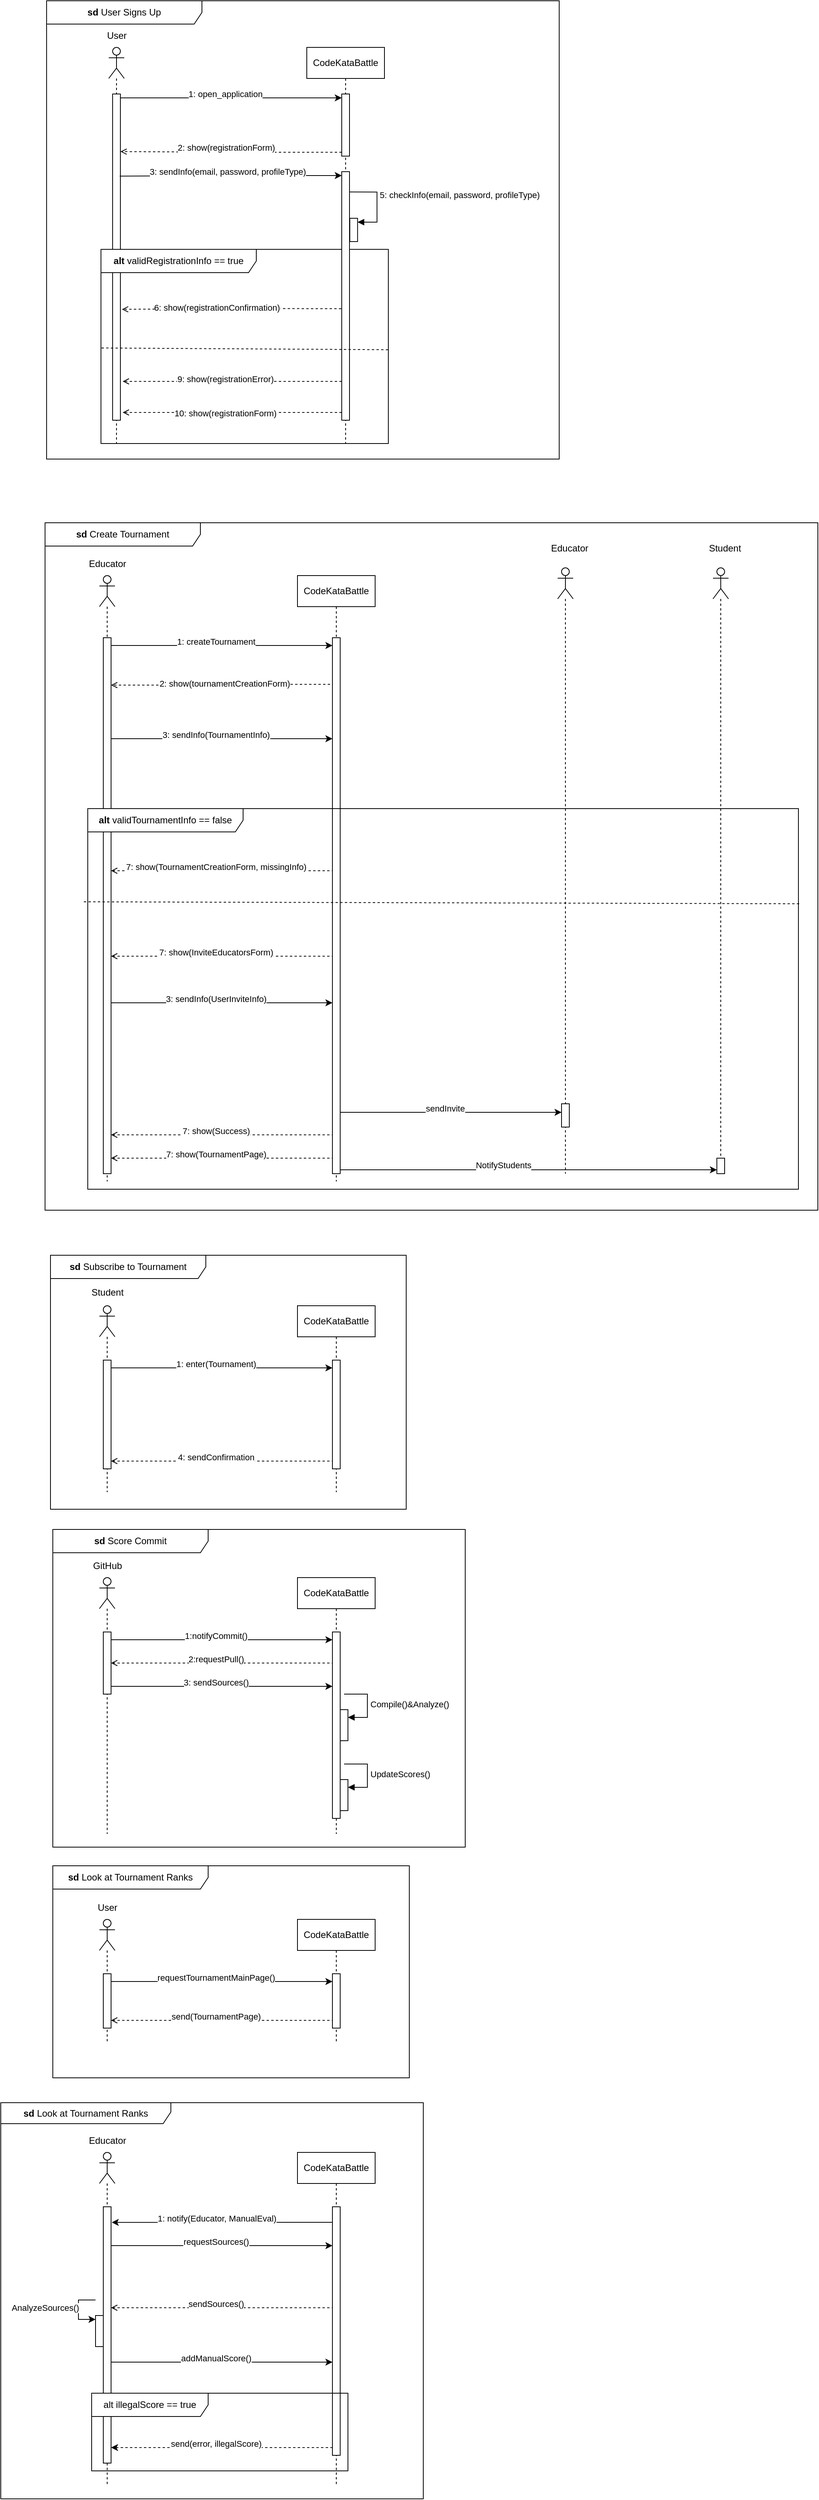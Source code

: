 <mxfile>
    <diagram name="Page-1" id="2YBvvXClWsGukQMizWep">
        <mxGraphModel dx="1936" dy="1774" grid="0" gridSize="10" guides="0" tooltips="1" connect="1" arrows="1" fold="1" page="1" pageScale="1" pageWidth="850" pageHeight="1100" math="0" shadow="0">
            <root>
                <mxCell id="0"/>
                <mxCell id="1" parent="0"/>
                <mxCell id="4t9ZSk788M_oAEnMZw8z-5" value="&lt;b&gt;sd &lt;/b&gt;Look at Tournament Ranks" style="shape=umlFrame;whiteSpace=wrap;html=1;pointerEvents=0;width=200;height=30;" parent="1" vertex="1">
                    <mxGeometry x="10" y="2321" width="459" height="273" as="geometry"/>
                </mxCell>
                <mxCell id="4t9ZSk788M_oAEnMZw8z-6" value="&lt;b&gt;sd &lt;/b&gt;Look at Tournament Ranks" style="shape=umlFrame;whiteSpace=wrap;html=1;pointerEvents=0;width=219;height=27;" parent="1" vertex="1">
                    <mxGeometry x="-57" y="2626" width="544" height="510" as="geometry"/>
                </mxCell>
                <mxCell id="4t9ZSk788M_oAEnMZw8z-4" value="&lt;b&gt;sd &lt;/b&gt;Score Commit" style="shape=umlFrame;whiteSpace=wrap;html=1;pointerEvents=0;width=200;height=30;" parent="1" vertex="1">
                    <mxGeometry x="10" y="1888" width="531" height="409" as="geometry"/>
                </mxCell>
                <mxCell id="4t9ZSk788M_oAEnMZw8z-3" value="&lt;b&gt;sd &lt;/b&gt;Subscribe to Tournament" style="shape=umlFrame;whiteSpace=wrap;html=1;pointerEvents=0;width=200;height=30;" parent="1" vertex="1">
                    <mxGeometry x="7" y="1535" width="458" height="327" as="geometry"/>
                </mxCell>
                <mxCell id="4t9ZSk788M_oAEnMZw8z-2" value="&lt;b&gt;sd &lt;/b&gt;Create Tournament" style="shape=umlFrame;whiteSpace=wrap;html=1;pointerEvents=0;width=200;height=30;" parent="1" vertex="1">
                    <mxGeometry y="592" width="995" height="885" as="geometry"/>
                </mxCell>
                <mxCell id="4t9ZSk788M_oAEnMZw8z-1" value="&lt;b&gt;sd &lt;/b&gt;User Signs Up&lt;b&gt;&lt;br&gt;&lt;/b&gt;" style="shape=umlFrame;whiteSpace=wrap;html=1;pointerEvents=0;width=200;height=30;" parent="1" vertex="1">
                    <mxGeometry x="2" y="-80" width="660" height="590" as="geometry"/>
                </mxCell>
                <mxCell id="Wwknnj7imQhr6KvqIxDG-1" value="" style="shape=umlLifeline;perimeter=lifelinePerimeter;whiteSpace=wrap;html=1;container=1;dropTarget=0;collapsible=0;recursiveResize=0;outlineConnect=0;portConstraint=eastwest;newEdgeStyle={&quot;curved&quot;:0,&quot;rounded&quot;:0};participant=umlActor;" parent="1" vertex="1">
                    <mxGeometry x="82" y="-20" width="20" height="510" as="geometry"/>
                </mxCell>
                <mxCell id="Wwknnj7imQhr6KvqIxDG-5" value="" style="html=1;points=[[0,0,0,0,5],[0,0.5,0,0,0],[0,1,0,0,-5],[1,0,0,0,5],[1,0.5,0,0,0],[1,1,0,0,-5]];perimeter=orthogonalPerimeter;outlineConnect=0;targetShapes=umlLifeline;portConstraint=eastwest;newEdgeStyle={&quot;curved&quot;:0,&quot;rounded&quot;:0};" parent="Wwknnj7imQhr6KvqIxDG-1" vertex="1">
                    <mxGeometry x="5" y="60" width="10" height="420" as="geometry"/>
                </mxCell>
                <mxCell id="Wwknnj7imQhr6KvqIxDG-2" value="CodeKataBattle" style="shape=umlLifeline;perimeter=lifelinePerimeter;whiteSpace=wrap;html=1;container=1;dropTarget=0;collapsible=0;recursiveResize=0;outlineConnect=0;portConstraint=eastwest;newEdgeStyle={&quot;curved&quot;:0,&quot;rounded&quot;:0};" parent="1" vertex="1">
                    <mxGeometry x="337" y="-20" width="100" height="510" as="geometry"/>
                </mxCell>
                <mxCell id="Wwknnj7imQhr6KvqIxDG-3" value="" style="html=1;points=[[0,0,0,0,5],[0,1,0,0,-5],[1,0,0,0,5],[1,1,0,0,-5]];perimeter=orthogonalPerimeter;outlineConnect=0;targetShapes=umlLifeline;portConstraint=eastwest;newEdgeStyle={&quot;curved&quot;:0,&quot;rounded&quot;:0};" parent="Wwknnj7imQhr6KvqIxDG-2" vertex="1">
                    <mxGeometry x="45" y="60" width="10" height="80" as="geometry"/>
                </mxCell>
                <mxCell id="Wwknnj7imQhr6KvqIxDG-26" value="" style="html=1;points=[[0,0,0,0,5],[0,1,0,0,-5],[1,0,0,0,5],[1,1,0,0,-5]];perimeter=orthogonalPerimeter;outlineConnect=0;targetShapes=umlLifeline;portConstraint=eastwest;newEdgeStyle={&quot;curved&quot;:0,&quot;rounded&quot;:0};" parent="Wwknnj7imQhr6KvqIxDG-2" vertex="1">
                    <mxGeometry x="55.4" y="220" width="10" height="30" as="geometry"/>
                </mxCell>
                <mxCell id="Wwknnj7imQhr6KvqIxDG-27" value="5: checkInfo(email, password, profileType)" style="html=1;align=left;spacingLeft=2;endArrow=block;rounded=0;edgeStyle=orthogonalEdgeStyle;curved=0;rounded=0;exitX=0.546;exitY=0.365;exitDx=0;exitDy=0;exitPerimeter=0;entryX=1;entryY=0;entryDx=0;entryDy=5;entryPerimeter=0;" parent="Wwknnj7imQhr6KvqIxDG-2" target="Wwknnj7imQhr6KvqIxDG-26" edge="1">
                    <mxGeometry x="-0.21" relative="1" as="geometry">
                        <mxPoint x="55.0" y="186.15" as="sourcePoint"/>
                        <Array as="points">
                            <mxPoint x="90.4" y="186"/>
                            <mxPoint x="90.4" y="225"/>
                        </Array>
                        <mxPoint as="offset"/>
                    </mxGeometry>
                </mxCell>
                <mxCell id="Wwknnj7imQhr6KvqIxDG-6" style="edgeStyle=orthogonalEdgeStyle;rounded=0;orthogonalLoop=1;jettySize=auto;html=1;curved=0;exitX=1;exitY=0;exitDx=0;exitDy=5;exitPerimeter=0;entryX=0;entryY=0;entryDx=0;entryDy=5;entryPerimeter=0;" parent="1" source="Wwknnj7imQhr6KvqIxDG-5" target="Wwknnj7imQhr6KvqIxDG-3" edge="1">
                    <mxGeometry relative="1" as="geometry"/>
                </mxCell>
                <mxCell id="Wwknnj7imQhr6KvqIxDG-7" value="1: open_application" style="edgeLabel;html=1;align=center;verticalAlign=middle;resizable=0;points=[];" parent="Wwknnj7imQhr6KvqIxDG-6" vertex="1" connectable="0">
                    <mxGeometry x="-0.192" relative="1" as="geometry">
                        <mxPoint x="20" y="-5" as="offset"/>
                    </mxGeometry>
                </mxCell>
                <mxCell id="Wwknnj7imQhr6KvqIxDG-8" style="edgeStyle=orthogonalEdgeStyle;rounded=0;orthogonalLoop=1;jettySize=auto;html=1;curved=0;exitX=0;exitY=1;exitDx=0;exitDy=-5;exitPerimeter=0;dashed=1;endArrow=open;endFill=0;entryX=0.755;entryY=0.263;entryDx=0;entryDy=0;entryPerimeter=0;" parent="1" source="Wwknnj7imQhr6KvqIxDG-3" target="Wwknnj7imQhr6KvqIxDG-1" edge="1">
                    <mxGeometry relative="1" as="geometry">
                        <mxPoint x="112" y="115" as="targetPoint"/>
                    </mxGeometry>
                </mxCell>
                <mxCell id="Wwknnj7imQhr6KvqIxDG-9" value="2: show(registrationForm)" style="edgeLabel;html=1;align=center;verticalAlign=middle;resizable=0;points=[];" parent="Wwknnj7imQhr6KvqIxDG-8" vertex="1" connectable="0">
                    <mxGeometry x="0.155" y="1" relative="1" as="geometry">
                        <mxPoint x="15" y="-6" as="offset"/>
                    </mxGeometry>
                </mxCell>
                <mxCell id="Wwknnj7imQhr6KvqIxDG-14" style="edgeStyle=orthogonalEdgeStyle;rounded=0;orthogonalLoop=1;jettySize=auto;html=1;curved=0;entryX=0.707;entryY=0.325;entryDx=0;entryDy=0;entryPerimeter=0;startArrow=classic;startFill=1;endArrow=none;endFill=0;exitX=0;exitY=0;exitDx=0;exitDy=5;exitPerimeter=0;" parent="1" source="Wwknnj7imQhr6KvqIxDG-19" target="Wwknnj7imQhr6KvqIxDG-1" edge="1">
                    <mxGeometry relative="1" as="geometry">
                        <mxPoint x="372" y="145" as="sourcePoint"/>
                    </mxGeometry>
                </mxCell>
                <mxCell id="Wwknnj7imQhr6KvqIxDG-15" value="3: sendInfo(email, password, profileType)" style="edgeLabel;html=1;align=center;verticalAlign=middle;resizable=0;points=[];" parent="Wwknnj7imQhr6KvqIxDG-14" vertex="1" connectable="0">
                    <mxGeometry x="0.032" relative="1" as="geometry">
                        <mxPoint y="-6" as="offset"/>
                    </mxGeometry>
                </mxCell>
                <mxCell id="Wwknnj7imQhr6KvqIxDG-17" value="&lt;b&gt;alt&lt;/b&gt;&amp;nbsp;validRegistrationInfo == true" style="shape=umlFrame;whiteSpace=wrap;html=1;pointerEvents=0;width=200;height=30;" parent="1" vertex="1">
                    <mxGeometry x="72" y="240" width="370" height="250" as="geometry"/>
                </mxCell>
                <mxCell id="Wwknnj7imQhr6KvqIxDG-29" style="edgeStyle=orthogonalEdgeStyle;rounded=0;orthogonalLoop=1;jettySize=auto;html=1;curved=0;entryX=1.2;entryY=0.66;entryDx=0;entryDy=0;entryPerimeter=0;exitX=-0.062;exitY=0.551;exitDx=0;exitDy=0;exitPerimeter=0;dashed=1;endArrow=open;endFill=0;" parent="1" source="Wwknnj7imQhr6KvqIxDG-19" target="Wwknnj7imQhr6KvqIxDG-5" edge="1">
                    <mxGeometry relative="1" as="geometry"/>
                </mxCell>
                <mxCell id="Wwknnj7imQhr6KvqIxDG-33" value="6: show(registrationConfirmation)" style="edgeLabel;html=1;align=center;verticalAlign=middle;resizable=0;points=[];" parent="Wwknnj7imQhr6KvqIxDG-29" vertex="1" connectable="0">
                    <mxGeometry x="0.143" y="-2" relative="1" as="geometry">
                        <mxPoint as="offset"/>
                    </mxGeometry>
                </mxCell>
                <mxCell id="Wwknnj7imQhr6KvqIxDG-19" value="" style="html=1;points=[[0,0,0,0,5],[0,1,0,0,-5],[1,0,0,0,5],[1,1,0,0,-5]];perimeter=orthogonalPerimeter;outlineConnect=0;targetShapes=umlLifeline;portConstraint=eastwest;newEdgeStyle={&quot;curved&quot;:0,&quot;rounded&quot;:0};" parent="1" vertex="1">
                    <mxGeometry x="382" y="140" width="10" height="320" as="geometry"/>
                </mxCell>
                <mxCell id="Wwknnj7imQhr6KvqIxDG-22" value="" style="endArrow=none;dashed=1;html=1;rounded=0;entryX=1.006;entryY=0.517;entryDx=0;entryDy=0;entryPerimeter=0;exitX=0.002;exitY=0.508;exitDx=0;exitDy=0;exitPerimeter=0;" parent="1" source="Wwknnj7imQhr6KvqIxDG-17" target="Wwknnj7imQhr6KvqIxDG-17" edge="1">
                    <mxGeometry width="50" height="50" relative="1" as="geometry">
                        <mxPoint x="72" y="300" as="sourcePoint"/>
                        <mxPoint x="122" y="250" as="targetPoint"/>
                    </mxGeometry>
                </mxCell>
                <mxCell id="Wwknnj7imQhr6KvqIxDG-30" style="edgeStyle=orthogonalEdgeStyle;rounded=0;orthogonalLoop=1;jettySize=auto;html=1;curved=0;entryX=1.248;entryY=0.657;entryDx=0;entryDy=0;entryPerimeter=0;exitX=-0.062;exitY=0.551;exitDx=0;exitDy=0;exitPerimeter=0;dashed=1;endArrow=open;endFill=0;" parent="1" edge="1">
                    <mxGeometry relative="1" as="geometry">
                        <mxPoint x="382" y="410" as="sourcePoint"/>
                        <mxPoint x="100" y="410" as="targetPoint"/>
                    </mxGeometry>
                </mxCell>
                <mxCell id="Wwknnj7imQhr6KvqIxDG-36" value="9: show(registrationError)" style="edgeLabel;html=1;align=center;verticalAlign=middle;resizable=0;points=[];" parent="Wwknnj7imQhr6KvqIxDG-30" vertex="1" connectable="0">
                    <mxGeometry x="0.423" y="-3" relative="1" as="geometry">
                        <mxPoint x="50" as="offset"/>
                    </mxGeometry>
                </mxCell>
                <mxCell id="Wwknnj7imQhr6KvqIxDG-34" style="edgeStyle=orthogonalEdgeStyle;rounded=0;orthogonalLoop=1;jettySize=auto;html=1;curved=0;entryX=1.248;entryY=0.657;entryDx=0;entryDy=0;entryPerimeter=0;exitX=-0.062;exitY=0.551;exitDx=0;exitDy=0;exitPerimeter=0;dashed=1;endArrow=open;endFill=0;" parent="1" edge="1">
                    <mxGeometry relative="1" as="geometry">
                        <mxPoint x="382" y="450" as="sourcePoint"/>
                        <mxPoint x="100" y="450" as="targetPoint"/>
                    </mxGeometry>
                </mxCell>
                <mxCell id="Wwknnj7imQhr6KvqIxDG-37" value="10: show(registrationForm)" style="edgeLabel;html=1;align=center;verticalAlign=middle;resizable=0;points=[];" parent="Wwknnj7imQhr6KvqIxDG-34" vertex="1" connectable="0">
                    <mxGeometry x="0.24" y="1" relative="1" as="geometry">
                        <mxPoint x="25" as="offset"/>
                    </mxGeometry>
                </mxCell>
                <mxCell id="Wwknnj7imQhr6KvqIxDG-38" value="User" style="text;html=1;align=center;verticalAlign=middle;resizable=0;points=[];autosize=1;strokeColor=none;fillColor=none;" parent="1" vertex="1">
                    <mxGeometry x="67" y="-50" width="50" height="30" as="geometry"/>
                </mxCell>
                <mxCell id="Wwknnj7imQhr6KvqIxDG-43" value="" style="shape=umlLifeline;perimeter=lifelinePerimeter;whiteSpace=wrap;html=1;container=1;dropTarget=0;collapsible=0;recursiveResize=0;outlineConnect=0;portConstraint=eastwest;newEdgeStyle={&quot;curved&quot;:0,&quot;rounded&quot;:0};participant=umlActor;" parent="1" vertex="1">
                    <mxGeometry x="70" y="660" width="20" height="780" as="geometry"/>
                </mxCell>
                <mxCell id="Wwknnj7imQhr6KvqIxDG-70" value="" style="html=1;points=[[0,0,0,0,5],[0,1,0,0,-5],[1,0,0,0,5],[1,1,0,0,-5]];perimeter=orthogonalPerimeter;outlineConnect=0;targetShapes=umlLifeline;portConstraint=eastwest;newEdgeStyle={&quot;curved&quot;:0,&quot;rounded&quot;:0};" parent="Wwknnj7imQhr6KvqIxDG-43" vertex="1">
                    <mxGeometry x="5" y="80" width="10" height="690" as="geometry"/>
                </mxCell>
                <mxCell id="Wwknnj7imQhr6KvqIxDG-44" value="CodeKataBattle" style="shape=umlLifeline;perimeter=lifelinePerimeter;whiteSpace=wrap;html=1;container=1;dropTarget=0;collapsible=0;recursiveResize=0;outlineConnect=0;portConstraint=eastwest;newEdgeStyle={&quot;curved&quot;:0,&quot;rounded&quot;:0};" parent="1" vertex="1">
                    <mxGeometry x="325" y="660" width="100" height="780" as="geometry"/>
                </mxCell>
                <mxCell id="Wwknnj7imQhr6KvqIxDG-71" value="" style="html=1;points=[[0,0,0,0,5],[0,1,0,0,-5],[1,0,0,0,5],[1,1,0,0,-5]];perimeter=orthogonalPerimeter;outlineConnect=0;targetShapes=umlLifeline;portConstraint=eastwest;newEdgeStyle={&quot;curved&quot;:0,&quot;rounded&quot;:0};" parent="Wwknnj7imQhr6KvqIxDG-44" vertex="1">
                    <mxGeometry x="45" y="80" width="10" height="690" as="geometry"/>
                </mxCell>
                <mxCell id="Wwknnj7imQhr6KvqIxDG-48" style="edgeStyle=orthogonalEdgeStyle;rounded=0;orthogonalLoop=1;jettySize=auto;html=1;curved=0;exitX=1;exitY=0;exitDx=0;exitDy=5;exitPerimeter=0;entryX=0;entryY=0;entryDx=0;entryDy=5;entryPerimeter=0;" parent="1" edge="1">
                    <mxGeometry relative="1" as="geometry">
                        <mxPoint x="85" y="750" as="sourcePoint"/>
                        <mxPoint x="370" y="750" as="targetPoint"/>
                    </mxGeometry>
                </mxCell>
                <mxCell id="Wwknnj7imQhr6KvqIxDG-49" value="1: createTournament" style="edgeLabel;html=1;align=center;verticalAlign=middle;resizable=0;points=[];" parent="Wwknnj7imQhr6KvqIxDG-48" vertex="1" connectable="0">
                    <mxGeometry x="-0.192" relative="1" as="geometry">
                        <mxPoint x="20" y="-5" as="offset"/>
                    </mxGeometry>
                </mxCell>
                <mxCell id="Wwknnj7imQhr6KvqIxDG-50" style="edgeStyle=orthogonalEdgeStyle;rounded=0;orthogonalLoop=1;jettySize=auto;html=1;curved=0;entryX=1.2;entryY=0.71;entryDx=0;entryDy=0;entryPerimeter=0;exitX=-0.062;exitY=0.551;exitDx=0;exitDy=0;exitPerimeter=0;dashed=1;endArrow=open;endFill=0;" parent="1" edge="1">
                    <mxGeometry relative="1" as="geometry">
                        <mxPoint x="367" y="800" as="sourcePoint"/>
                        <mxPoint x="85" y="801" as="targetPoint"/>
                        <Array as="points">
                            <mxPoint x="226" y="800"/>
                        </Array>
                    </mxGeometry>
                </mxCell>
                <mxCell id="Wwknnj7imQhr6KvqIxDG-51" value="2: show(tournamentCreationForm)" style="edgeLabel;html=1;align=center;verticalAlign=middle;resizable=0;points=[];" parent="Wwknnj7imQhr6KvqIxDG-50" vertex="1" connectable="0">
                    <mxGeometry x="0.143" y="-2" relative="1" as="geometry">
                        <mxPoint x="24" as="offset"/>
                    </mxGeometry>
                </mxCell>
                <mxCell id="Wwknnj7imQhr6KvqIxDG-52" style="edgeStyle=orthogonalEdgeStyle;rounded=0;orthogonalLoop=1;jettySize=auto;html=1;curved=0;exitX=1;exitY=0;exitDx=0;exitDy=5;exitPerimeter=0;entryX=0;entryY=0;entryDx=0;entryDy=5;entryPerimeter=0;" parent="1" edge="1">
                    <mxGeometry relative="1" as="geometry">
                        <mxPoint x="85" y="870" as="sourcePoint"/>
                        <mxPoint x="370" y="870" as="targetPoint"/>
                    </mxGeometry>
                </mxCell>
                <mxCell id="Wwknnj7imQhr6KvqIxDG-53" value="3: sendInfo(TournamentInfo)" style="edgeLabel;html=1;align=center;verticalAlign=middle;resizable=0;points=[];" parent="Wwknnj7imQhr6KvqIxDG-52" vertex="1" connectable="0">
                    <mxGeometry x="-0.192" relative="1" as="geometry">
                        <mxPoint x="20" y="-5" as="offset"/>
                    </mxGeometry>
                </mxCell>
                <mxCell id="Wwknnj7imQhr6KvqIxDG-58" value="&lt;b&gt;alt&lt;/b&gt;&amp;nbsp;validTournamentInfo == false" style="shape=umlFrame;whiteSpace=wrap;html=1;pointerEvents=0;width=200;height=30;" parent="1" vertex="1">
                    <mxGeometry x="55" y="960" width="915" height="490" as="geometry"/>
                </mxCell>
                <mxCell id="Wwknnj7imQhr6KvqIxDG-67" style="edgeStyle=orthogonalEdgeStyle;rounded=0;orthogonalLoop=1;jettySize=auto;html=1;curved=0;exitX=1;exitY=0;exitDx=0;exitDy=5;exitPerimeter=0;entryX=0;entryY=0;entryDx=0;entryDy=5;entryPerimeter=0;endArrow=none;endFill=0;startArrow=open;startFill=0;dashed=1;" parent="1" edge="1">
                    <mxGeometry relative="1" as="geometry">
                        <mxPoint x="85" y="1040" as="sourcePoint"/>
                        <mxPoint x="370" y="1040" as="targetPoint"/>
                    </mxGeometry>
                </mxCell>
                <mxCell id="Wwknnj7imQhr6KvqIxDG-68" value="7: show(TournamentCreationForm, missingInfo)" style="edgeLabel;html=1;align=center;verticalAlign=middle;resizable=0;points=[];" parent="Wwknnj7imQhr6KvqIxDG-67" vertex="1" connectable="0">
                    <mxGeometry x="-0.192" relative="1" as="geometry">
                        <mxPoint x="20" y="-5" as="offset"/>
                    </mxGeometry>
                </mxCell>
                <mxCell id="Wwknnj7imQhr6KvqIxDG-69" value="" style="endArrow=none;dashed=1;html=1;rounded=0;entryX=1.003;entryY=0.25;entryDx=0;entryDy=0;entryPerimeter=0;exitX=0.002;exitY=0.508;exitDx=0;exitDy=0;exitPerimeter=0;" parent="1" target="Wwknnj7imQhr6KvqIxDG-58" edge="1">
                    <mxGeometry width="50" height="50" relative="1" as="geometry">
                        <mxPoint x="50" y="1080" as="sourcePoint"/>
                        <mxPoint x="653" y="1082" as="targetPoint"/>
                    </mxGeometry>
                </mxCell>
                <mxCell id="Wwknnj7imQhr6KvqIxDG-77" style="edgeStyle=orthogonalEdgeStyle;rounded=0;orthogonalLoop=1;jettySize=auto;html=1;curved=0;exitX=1;exitY=0;exitDx=0;exitDy=5;exitPerimeter=0;entryX=0;entryY=0;entryDx=0;entryDy=5;entryPerimeter=0;endArrow=none;endFill=0;startArrow=open;startFill=0;dashed=1;" parent="1" edge="1">
                    <mxGeometry relative="1" as="geometry">
                        <mxPoint x="85" y="1150" as="sourcePoint"/>
                        <mxPoint x="370" y="1150" as="targetPoint"/>
                    </mxGeometry>
                </mxCell>
                <mxCell id="Wwknnj7imQhr6KvqIxDG-78" value="7: show(InviteEducatorsForm)" style="edgeLabel;html=1;align=center;verticalAlign=middle;resizable=0;points=[];" parent="Wwknnj7imQhr6KvqIxDG-77" vertex="1" connectable="0">
                    <mxGeometry x="-0.192" relative="1" as="geometry">
                        <mxPoint x="20" y="-5" as="offset"/>
                    </mxGeometry>
                </mxCell>
                <mxCell id="Wwknnj7imQhr6KvqIxDG-79" style="edgeStyle=orthogonalEdgeStyle;rounded=0;orthogonalLoop=1;jettySize=auto;html=1;curved=0;exitX=1;exitY=0;exitDx=0;exitDy=5;exitPerimeter=0;entryX=0;entryY=0;entryDx=0;entryDy=5;entryPerimeter=0;" parent="1" edge="1">
                    <mxGeometry relative="1" as="geometry">
                        <mxPoint x="85" y="1210" as="sourcePoint"/>
                        <mxPoint x="370" y="1210" as="targetPoint"/>
                    </mxGeometry>
                </mxCell>
                <mxCell id="Wwknnj7imQhr6KvqIxDG-80" value="3: sendInfo(UserInviteInfo)" style="edgeLabel;html=1;align=center;verticalAlign=middle;resizable=0;points=[];" parent="Wwknnj7imQhr6KvqIxDG-79" vertex="1" connectable="0">
                    <mxGeometry x="-0.192" relative="1" as="geometry">
                        <mxPoint x="20" y="-5" as="offset"/>
                    </mxGeometry>
                </mxCell>
                <mxCell id="Wwknnj7imQhr6KvqIxDG-85" value="" style="shape=umlLifeline;perimeter=lifelinePerimeter;whiteSpace=wrap;html=1;container=1;dropTarget=0;collapsible=0;recursiveResize=0;outlineConnect=0;portConstraint=eastwest;newEdgeStyle={&quot;curved&quot;:0,&quot;rounded&quot;:0};participant=umlActor;" parent="1" vertex="1">
                    <mxGeometry x="660" y="650" width="20" height="780" as="geometry"/>
                </mxCell>
                <mxCell id="Wwknnj7imQhr6KvqIxDG-86" value="" style="html=1;points=[[0,0,0,0,5],[0,1,0,0,-5],[1,0,0,0,5],[1,1,0,0,-5]];perimeter=orthogonalPerimeter;outlineConnect=0;targetShapes=umlLifeline;portConstraint=eastwest;newEdgeStyle={&quot;curved&quot;:0,&quot;rounded&quot;:0};" parent="Wwknnj7imQhr6KvqIxDG-85" vertex="1">
                    <mxGeometry x="5" y="690" width="10" height="30" as="geometry"/>
                </mxCell>
                <mxCell id="Wwknnj7imQhr6KvqIxDG-87" style="edgeStyle=orthogonalEdgeStyle;rounded=0;orthogonalLoop=1;jettySize=auto;html=1;curved=0;exitX=1;exitY=0;exitDx=0;exitDy=5;exitPerimeter=0;" parent="1" target="Wwknnj7imQhr6KvqIxDG-86" edge="1">
                    <mxGeometry relative="1" as="geometry">
                        <mxPoint x="380" y="1350" as="sourcePoint"/>
                        <mxPoint x="665" y="1350" as="targetPoint"/>
                        <Array as="points">
                            <mxPoint x="380" y="1351"/>
                        </Array>
                    </mxGeometry>
                </mxCell>
                <mxCell id="Wwknnj7imQhr6KvqIxDG-88" value="sendInvite" style="edgeLabel;html=1;align=center;verticalAlign=middle;resizable=0;points=[];" parent="Wwknnj7imQhr6KvqIxDG-87" vertex="1" connectable="0">
                    <mxGeometry x="-0.192" relative="1" as="geometry">
                        <mxPoint x="20" y="-5" as="offset"/>
                    </mxGeometry>
                </mxCell>
                <mxCell id="Wwknnj7imQhr6KvqIxDG-89" style="edgeStyle=orthogonalEdgeStyle;rounded=0;orthogonalLoop=1;jettySize=auto;html=1;curved=0;exitX=1;exitY=0;exitDx=0;exitDy=5;exitPerimeter=0;entryX=0;entryY=0;entryDx=0;entryDy=5;entryPerimeter=0;endArrow=none;endFill=0;startArrow=open;startFill=0;dashed=1;" parent="1" edge="1">
                    <mxGeometry relative="1" as="geometry">
                        <mxPoint x="85" y="1380" as="sourcePoint"/>
                        <mxPoint x="370" y="1380" as="targetPoint"/>
                    </mxGeometry>
                </mxCell>
                <mxCell id="Wwknnj7imQhr6KvqIxDG-90" value="7: show(Success)" style="edgeLabel;html=1;align=center;verticalAlign=middle;resizable=0;points=[];" parent="Wwknnj7imQhr6KvqIxDG-89" vertex="1" connectable="0">
                    <mxGeometry x="-0.192" relative="1" as="geometry">
                        <mxPoint x="20" y="-5" as="offset"/>
                    </mxGeometry>
                </mxCell>
                <mxCell id="Wwknnj7imQhr6KvqIxDG-91" style="edgeStyle=orthogonalEdgeStyle;rounded=0;orthogonalLoop=1;jettySize=auto;html=1;curved=0;exitX=1;exitY=0;exitDx=0;exitDy=5;exitPerimeter=0;entryX=0;entryY=0;entryDx=0;entryDy=5;entryPerimeter=0;endArrow=none;endFill=0;startArrow=open;startFill=0;dashed=1;" parent="1" edge="1">
                    <mxGeometry relative="1" as="geometry">
                        <mxPoint x="85" y="1410" as="sourcePoint"/>
                        <mxPoint x="370" y="1410" as="targetPoint"/>
                    </mxGeometry>
                </mxCell>
                <mxCell id="Wwknnj7imQhr6KvqIxDG-92" value="7: show(TournamentPage)" style="edgeLabel;html=1;align=center;verticalAlign=middle;resizable=0;points=[];" parent="Wwknnj7imQhr6KvqIxDG-91" vertex="1" connectable="0">
                    <mxGeometry x="-0.192" relative="1" as="geometry">
                        <mxPoint x="20" y="-5" as="offset"/>
                    </mxGeometry>
                </mxCell>
                <mxCell id="Wwknnj7imQhr6KvqIxDG-93" value="" style="shape=umlLifeline;perimeter=lifelinePerimeter;whiteSpace=wrap;html=1;container=1;dropTarget=0;collapsible=0;recursiveResize=0;outlineConnect=0;portConstraint=eastwest;newEdgeStyle={&quot;curved&quot;:0,&quot;rounded&quot;:0};participant=umlActor;" parent="1" vertex="1">
                    <mxGeometry x="860" y="650" width="20" height="780" as="geometry"/>
                </mxCell>
                <mxCell id="Wwknnj7imQhr6KvqIxDG-94" value="" style="html=1;points=[[0,0,0,0,5],[0,1,0,0,-5],[1,0,0,0,5],[1,1,0,0,-5]];perimeter=orthogonalPerimeter;outlineConnect=0;targetShapes=umlLifeline;portConstraint=eastwest;newEdgeStyle={&quot;curved&quot;:0,&quot;rounded&quot;:0};" parent="Wwknnj7imQhr6KvqIxDG-93" vertex="1">
                    <mxGeometry x="5" y="760" width="10" height="20" as="geometry"/>
                </mxCell>
                <mxCell id="Wwknnj7imQhr6KvqIxDG-95" style="edgeStyle=orthogonalEdgeStyle;rounded=0;orthogonalLoop=1;jettySize=auto;html=1;curved=0;exitX=1;exitY=1;exitDx=0;exitDy=-5;exitPerimeter=0;entryX=0;entryY=1;entryDx=0;entryDy=-5;entryPerimeter=0;" parent="1" source="Wwknnj7imQhr6KvqIxDG-71" target="Wwknnj7imQhr6KvqIxDG-94" edge="1">
                    <mxGeometry relative="1" as="geometry"/>
                </mxCell>
                <mxCell id="Wwknnj7imQhr6KvqIxDG-96" value="NotifyStudents" style="edgeLabel;html=1;align=center;verticalAlign=middle;resizable=0;points=[];" parent="Wwknnj7imQhr6KvqIxDG-95" vertex="1" connectable="0">
                    <mxGeometry x="-0.137" y="6" relative="1" as="geometry">
                        <mxPoint as="offset"/>
                    </mxGeometry>
                </mxCell>
                <mxCell id="Wwknnj7imQhr6KvqIxDG-97" value="Educator&lt;br&gt;" style="text;html=1;align=center;verticalAlign=middle;resizable=0;points=[];autosize=1;strokeColor=none;fillColor=none;" parent="1" vertex="1">
                    <mxGeometry x="45" y="630" width="70" height="30" as="geometry"/>
                </mxCell>
                <mxCell id="Wwknnj7imQhr6KvqIxDG-98" value="Educator" style="text;html=1;align=center;verticalAlign=middle;resizable=0;points=[];autosize=1;strokeColor=none;fillColor=none;" parent="1" vertex="1">
                    <mxGeometry x="640" y="610" width="70" height="30" as="geometry"/>
                </mxCell>
                <mxCell id="Wwknnj7imQhr6KvqIxDG-99" value="Student" style="text;html=1;align=center;verticalAlign=middle;resizable=0;points=[];autosize=1;strokeColor=none;fillColor=none;" parent="1" vertex="1">
                    <mxGeometry x="845" y="610" width="60" height="30" as="geometry"/>
                </mxCell>
                <mxCell id="AWpvCp4nX7xm3zi6sPo_-2" value="" style="shape=umlLifeline;perimeter=lifelinePerimeter;whiteSpace=wrap;html=1;container=1;dropTarget=0;collapsible=0;recursiveResize=0;outlineConnect=0;portConstraint=eastwest;newEdgeStyle={&quot;curved&quot;:0,&quot;rounded&quot;:0};participant=umlActor;" parent="1" vertex="1">
                    <mxGeometry x="70" y="1600" width="20" height="240" as="geometry"/>
                </mxCell>
                <mxCell id="AWpvCp4nX7xm3zi6sPo_-19" value="" style="html=1;points=[[0,0,0,0,5],[0,1,0,0,-5],[1,0,0,0,5],[1,1,0,0,-5]];perimeter=orthogonalPerimeter;outlineConnect=0;targetShapes=umlLifeline;portConstraint=eastwest;newEdgeStyle={&quot;curved&quot;:0,&quot;rounded&quot;:0};" parent="AWpvCp4nX7xm3zi6sPo_-2" vertex="1">
                    <mxGeometry x="5" y="70" width="10" height="140" as="geometry"/>
                </mxCell>
                <mxCell id="AWpvCp4nX7xm3zi6sPo_-4" value="CodeKataBattle" style="shape=umlLifeline;perimeter=lifelinePerimeter;whiteSpace=wrap;html=1;container=1;dropTarget=0;collapsible=0;recursiveResize=0;outlineConnect=0;portConstraint=eastwest;newEdgeStyle={&quot;curved&quot;:0,&quot;rounded&quot;:0};" parent="1" vertex="1">
                    <mxGeometry x="325" y="1600" width="100" height="240" as="geometry"/>
                </mxCell>
                <mxCell id="AWpvCp4nX7xm3zi6sPo_-20" value="" style="html=1;points=[[0,0,0,0,5],[0,1,0,0,-5],[1,0,0,0,5],[1,1,0,0,-5]];perimeter=orthogonalPerimeter;outlineConnect=0;targetShapes=umlLifeline;portConstraint=eastwest;newEdgeStyle={&quot;curved&quot;:0,&quot;rounded&quot;:0};" parent="AWpvCp4nX7xm3zi6sPo_-4" vertex="1">
                    <mxGeometry x="45" y="70" width="10" height="140" as="geometry"/>
                </mxCell>
                <mxCell id="AWpvCp4nX7xm3zi6sPo_-10" style="edgeStyle=orthogonalEdgeStyle;rounded=0;orthogonalLoop=1;jettySize=auto;html=1;curved=0;exitX=1;exitY=0;exitDx=0;exitDy=5;exitPerimeter=0;entryX=0;entryY=0;entryDx=0;entryDy=5;entryPerimeter=0;" parent="1" edge="1">
                    <mxGeometry relative="1" as="geometry">
                        <mxPoint x="85" y="1680" as="sourcePoint"/>
                        <mxPoint x="370" y="1680" as="targetPoint"/>
                    </mxGeometry>
                </mxCell>
                <mxCell id="AWpvCp4nX7xm3zi6sPo_-11" value="1: enter(Tournament)" style="edgeLabel;html=1;align=center;verticalAlign=middle;resizable=0;points=[];" parent="AWpvCp4nX7xm3zi6sPo_-10" vertex="1" connectable="0">
                    <mxGeometry x="-0.192" relative="1" as="geometry">
                        <mxPoint x="20" y="-5" as="offset"/>
                    </mxGeometry>
                </mxCell>
                <mxCell id="AWpvCp4nX7xm3zi6sPo_-14" value="Student" style="text;html=1;align=center;verticalAlign=middle;resizable=0;points=[];autosize=1;strokeColor=none;fillColor=none;" parent="1" vertex="1">
                    <mxGeometry x="50" y="1568" width="60" height="30" as="geometry"/>
                </mxCell>
                <mxCell id="AWpvCp4nX7xm3zi6sPo_-17" style="edgeStyle=orthogonalEdgeStyle;rounded=0;orthogonalLoop=1;jettySize=auto;html=1;curved=0;exitX=1;exitY=0;exitDx=0;exitDy=5;exitPerimeter=0;entryX=0;entryY=0;entryDx=0;entryDy=5;entryPerimeter=0;endArrow=none;endFill=0;startArrow=open;startFill=0;dashed=1;" parent="1" edge="1">
                    <mxGeometry relative="1" as="geometry">
                        <mxPoint x="85" y="1800" as="sourcePoint"/>
                        <mxPoint x="370" y="1800" as="targetPoint"/>
                    </mxGeometry>
                </mxCell>
                <mxCell id="AWpvCp4nX7xm3zi6sPo_-18" value="4: sendConfirmation" style="edgeLabel;html=1;align=center;verticalAlign=middle;resizable=0;points=[];" parent="AWpvCp4nX7xm3zi6sPo_-17" vertex="1" connectable="0">
                    <mxGeometry x="-0.192" relative="1" as="geometry">
                        <mxPoint x="20" y="-5" as="offset"/>
                    </mxGeometry>
                </mxCell>
                <mxCell id="AWpvCp4nX7xm3zi6sPo_-23" value="" style="shape=umlLifeline;perimeter=lifelinePerimeter;whiteSpace=wrap;html=1;container=1;dropTarget=0;collapsible=0;recursiveResize=0;outlineConnect=0;portConstraint=eastwest;newEdgeStyle={&quot;curved&quot;:0,&quot;rounded&quot;:0};participant=umlActor;" parent="1" vertex="1">
                    <mxGeometry x="70" y="1950" width="20" height="330" as="geometry"/>
                </mxCell>
                <mxCell id="AWpvCp4nX7xm3zi6sPo_-46" value="" style="html=1;points=[[0,0,0,0,5],[0,1,0,0,-5],[1,0,0,0,5],[1,1,0,0,-5]];perimeter=orthogonalPerimeter;outlineConnect=0;targetShapes=umlLifeline;portConstraint=eastwest;newEdgeStyle={&quot;curved&quot;:0,&quot;rounded&quot;:0};" parent="AWpvCp4nX7xm3zi6sPo_-23" vertex="1">
                    <mxGeometry x="5" y="70" width="10" height="80" as="geometry"/>
                </mxCell>
                <mxCell id="AWpvCp4nX7xm3zi6sPo_-25" value="CodeKataBattle" style="shape=umlLifeline;perimeter=lifelinePerimeter;whiteSpace=wrap;html=1;container=1;dropTarget=0;collapsible=0;recursiveResize=0;outlineConnect=0;portConstraint=eastwest;newEdgeStyle={&quot;curved&quot;:0,&quot;rounded&quot;:0};" parent="1" vertex="1">
                    <mxGeometry x="325" y="1950" width="100" height="330" as="geometry"/>
                </mxCell>
                <mxCell id="AWpvCp4nX7xm3zi6sPo_-39" value="" style="html=1;points=[[0,0,0,0,5],[0,1,0,0,-5],[1,0,0,0,5],[1,1,0,0,-5]];perimeter=orthogonalPerimeter;outlineConnect=0;targetShapes=umlLifeline;portConstraint=eastwest;newEdgeStyle={&quot;curved&quot;:0,&quot;rounded&quot;:0};" parent="AWpvCp4nX7xm3zi6sPo_-25" vertex="1">
                    <mxGeometry x="55" y="170" width="10" height="40" as="geometry"/>
                </mxCell>
                <mxCell id="AWpvCp4nX7xm3zi6sPo_-40" value="Compile()&amp;amp;Analyze()" style="html=1;align=left;spacingLeft=2;endArrow=block;rounded=0;edgeStyle=orthogonalEdgeStyle;curved=0;rounded=0;" parent="AWpvCp4nX7xm3zi6sPo_-25" target="AWpvCp4nX7xm3zi6sPo_-39" edge="1">
                    <mxGeometry relative="1" as="geometry">
                        <mxPoint x="60" y="150" as="sourcePoint"/>
                        <Array as="points">
                            <mxPoint x="90" y="180"/>
                        </Array>
                    </mxGeometry>
                </mxCell>
                <mxCell id="AWpvCp4nX7xm3zi6sPo_-47" value="" style="html=1;points=[[0,0,0,0,5],[0,1,0,0,-5],[1,0,0,0,5],[1,1,0,0,-5]];perimeter=orthogonalPerimeter;outlineConnect=0;targetShapes=umlLifeline;portConstraint=eastwest;newEdgeStyle={&quot;curved&quot;:0,&quot;rounded&quot;:0};" parent="AWpvCp4nX7xm3zi6sPo_-25" vertex="1">
                    <mxGeometry x="45" y="70" width="10" height="240" as="geometry"/>
                </mxCell>
                <mxCell id="AWpvCp4nX7xm3zi6sPo_-108" value="" style="html=1;points=[[0,0,0,0,5],[0,1,0,0,-5],[1,0,0,0,5],[1,1,0,0,-5]];perimeter=orthogonalPerimeter;outlineConnect=0;targetShapes=umlLifeline;portConstraint=eastwest;newEdgeStyle={&quot;curved&quot;:0,&quot;rounded&quot;:0};" parent="AWpvCp4nX7xm3zi6sPo_-25" vertex="1">
                    <mxGeometry x="55" y="260" width="10" height="40" as="geometry"/>
                </mxCell>
                <mxCell id="AWpvCp4nX7xm3zi6sPo_-109" value="UpdateScores()" style="html=1;align=left;spacingLeft=2;endArrow=block;rounded=0;edgeStyle=orthogonalEdgeStyle;curved=0;rounded=0;" parent="AWpvCp4nX7xm3zi6sPo_-25" target="AWpvCp4nX7xm3zi6sPo_-108" edge="1">
                    <mxGeometry relative="1" as="geometry">
                        <mxPoint x="60" y="240" as="sourcePoint"/>
                        <Array as="points">
                            <mxPoint x="90" y="270"/>
                        </Array>
                    </mxGeometry>
                </mxCell>
                <mxCell id="AWpvCp4nX7xm3zi6sPo_-29" style="edgeStyle=orthogonalEdgeStyle;rounded=0;orthogonalLoop=1;jettySize=auto;html=1;curved=0;exitX=1;exitY=0;exitDx=0;exitDy=5;exitPerimeter=0;entryX=0;entryY=0;entryDx=0;entryDy=5;entryPerimeter=0;" parent="1" edge="1">
                    <mxGeometry relative="1" as="geometry">
                        <mxPoint x="85" y="2030" as="sourcePoint"/>
                        <mxPoint x="370" y="2030" as="targetPoint"/>
                    </mxGeometry>
                </mxCell>
                <mxCell id="AWpvCp4nX7xm3zi6sPo_-30" value="1:notifyCommit() " style="edgeLabel;html=1;align=center;verticalAlign=middle;resizable=0;points=[];" parent="AWpvCp4nX7xm3zi6sPo_-29" vertex="1" connectable="0">
                    <mxGeometry x="-0.192" relative="1" as="geometry">
                        <mxPoint x="20" y="-5" as="offset"/>
                    </mxGeometry>
                </mxCell>
                <mxCell id="AWpvCp4nX7xm3zi6sPo_-31" value="GitHub" style="text;html=1;align=center;verticalAlign=middle;resizable=0;points=[];autosize=1;strokeColor=none;fillColor=none;" parent="1" vertex="1">
                    <mxGeometry x="50" y="1920" width="60" height="30" as="geometry"/>
                </mxCell>
                <mxCell id="AWpvCp4nX7xm3zi6sPo_-35" style="edgeStyle=orthogonalEdgeStyle;rounded=0;orthogonalLoop=1;jettySize=auto;html=1;curved=0;exitX=1;exitY=0;exitDx=0;exitDy=5;exitPerimeter=0;entryX=0;entryY=0;entryDx=0;entryDy=5;entryPerimeter=0;endArrow=none;endFill=0;startArrow=open;startFill=0;dashed=1;" parent="1" edge="1">
                    <mxGeometry relative="1" as="geometry">
                        <mxPoint x="85" y="2060" as="sourcePoint"/>
                        <mxPoint x="370" y="2060" as="targetPoint"/>
                    </mxGeometry>
                </mxCell>
                <mxCell id="AWpvCp4nX7xm3zi6sPo_-36" value="2:requestPull() " style="edgeLabel;html=1;align=center;verticalAlign=middle;resizable=0;points=[];" parent="AWpvCp4nX7xm3zi6sPo_-35" vertex="1" connectable="0">
                    <mxGeometry x="-0.192" relative="1" as="geometry">
                        <mxPoint x="20" y="-5" as="offset"/>
                    </mxGeometry>
                </mxCell>
                <mxCell id="AWpvCp4nX7xm3zi6sPo_-37" style="edgeStyle=orthogonalEdgeStyle;rounded=0;orthogonalLoop=1;jettySize=auto;html=1;curved=0;exitX=1;exitY=0;exitDx=0;exitDy=5;exitPerimeter=0;entryX=0;entryY=0;entryDx=0;entryDy=5;entryPerimeter=0;" parent="1" edge="1">
                    <mxGeometry relative="1" as="geometry">
                        <mxPoint x="85" y="2090" as="sourcePoint"/>
                        <mxPoint x="370" y="2090" as="targetPoint"/>
                    </mxGeometry>
                </mxCell>
                <mxCell id="AWpvCp4nX7xm3zi6sPo_-38" value="3: sendSources() " style="edgeLabel;html=1;align=center;verticalAlign=middle;resizable=0;points=[];" parent="AWpvCp4nX7xm3zi6sPo_-37" vertex="1" connectable="0">
                    <mxGeometry x="-0.192" relative="1" as="geometry">
                        <mxPoint x="20" y="-5" as="offset"/>
                    </mxGeometry>
                </mxCell>
                <mxCell id="AWpvCp4nX7xm3zi6sPo_-49" value="" style="shape=umlLifeline;perimeter=lifelinePerimeter;whiteSpace=wrap;html=1;container=1;dropTarget=0;collapsible=0;recursiveResize=0;outlineConnect=0;portConstraint=eastwest;newEdgeStyle={&quot;curved&quot;:0,&quot;rounded&quot;:0};participant=umlActor;" parent="1" vertex="1">
                    <mxGeometry x="70" y="2390" width="20" height="160" as="geometry"/>
                </mxCell>
                <mxCell id="AWpvCp4nX7xm3zi6sPo_-63" value="" style="html=1;points=[[0,0,0,0,5],[0,1,0,0,-5],[1,0,0,0,5],[1,1,0,0,-5]];perimeter=orthogonalPerimeter;outlineConnect=0;targetShapes=umlLifeline;portConstraint=eastwest;newEdgeStyle={&quot;curved&quot;:0,&quot;rounded&quot;:0};" parent="AWpvCp4nX7xm3zi6sPo_-49" vertex="1">
                    <mxGeometry x="5" y="70" width="10" height="70" as="geometry"/>
                </mxCell>
                <mxCell id="AWpvCp4nX7xm3zi6sPo_-51" value="CodeKataBattle" style="shape=umlLifeline;perimeter=lifelinePerimeter;whiteSpace=wrap;html=1;container=1;dropTarget=0;collapsible=0;recursiveResize=0;outlineConnect=0;portConstraint=eastwest;newEdgeStyle={&quot;curved&quot;:0,&quot;rounded&quot;:0};" parent="1" vertex="1">
                    <mxGeometry x="325" y="2390" width="100" height="160" as="geometry"/>
                </mxCell>
                <mxCell id="AWpvCp4nX7xm3zi6sPo_-64" value="" style="html=1;points=[[0,0,0,0,5],[0,1,0,0,-5],[1,0,0,0,5],[1,1,0,0,-5]];perimeter=orthogonalPerimeter;outlineConnect=0;targetShapes=umlLifeline;portConstraint=eastwest;newEdgeStyle={&quot;curved&quot;:0,&quot;rounded&quot;:0};" parent="AWpvCp4nX7xm3zi6sPo_-51" vertex="1">
                    <mxGeometry x="45" y="70" width="10" height="70" as="geometry"/>
                </mxCell>
                <mxCell id="AWpvCp4nX7xm3zi6sPo_-57" style="edgeStyle=orthogonalEdgeStyle;rounded=0;orthogonalLoop=1;jettySize=auto;html=1;curved=0;exitX=1;exitY=0;exitDx=0;exitDy=5;exitPerimeter=0;entryX=0;entryY=0;entryDx=0;entryDy=5;entryPerimeter=0;" parent="1" edge="1">
                    <mxGeometry relative="1" as="geometry">
                        <mxPoint x="85" y="2470" as="sourcePoint"/>
                        <mxPoint x="370" y="2470" as="targetPoint"/>
                    </mxGeometry>
                </mxCell>
                <mxCell id="AWpvCp4nX7xm3zi6sPo_-58" value="requestTournamentMainPage()" style="edgeLabel;html=1;align=center;verticalAlign=middle;resizable=0;points=[];" parent="AWpvCp4nX7xm3zi6sPo_-57" vertex="1" connectable="0">
                    <mxGeometry x="-0.192" relative="1" as="geometry">
                        <mxPoint x="20" y="-5" as="offset"/>
                    </mxGeometry>
                </mxCell>
                <mxCell id="AWpvCp4nX7xm3zi6sPo_-61" style="edgeStyle=orthogonalEdgeStyle;rounded=0;orthogonalLoop=1;jettySize=auto;html=1;curved=0;exitX=1;exitY=0;exitDx=0;exitDy=5;exitPerimeter=0;entryX=0;entryY=0;entryDx=0;entryDy=5;entryPerimeter=0;startArrow=open;startFill=0;endArrow=none;endFill=0;dashed=1;" parent="1" edge="1">
                    <mxGeometry relative="1" as="geometry">
                        <mxPoint x="85" y="2520" as="sourcePoint"/>
                        <mxPoint x="370" y="2520" as="targetPoint"/>
                    </mxGeometry>
                </mxCell>
                <mxCell id="AWpvCp4nX7xm3zi6sPo_-62" value="send(TournamentPage)" style="edgeLabel;html=1;align=center;verticalAlign=middle;resizable=0;points=[];" parent="AWpvCp4nX7xm3zi6sPo_-61" vertex="1" connectable="0">
                    <mxGeometry x="-0.192" relative="1" as="geometry">
                        <mxPoint x="20" y="-5" as="offset"/>
                    </mxGeometry>
                </mxCell>
                <mxCell id="AWpvCp4nX7xm3zi6sPo_-66" value="User" style="text;html=1;align=center;verticalAlign=middle;resizable=0;points=[];autosize=1;strokeColor=none;fillColor=none;" parent="1" vertex="1">
                    <mxGeometry x="55" y="2360" width="50" height="30" as="geometry"/>
                </mxCell>
                <mxCell id="AWpvCp4nX7xm3zi6sPo_-68" value="" style="shape=umlLifeline;perimeter=lifelinePerimeter;whiteSpace=wrap;html=1;container=1;dropTarget=0;collapsible=0;recursiveResize=0;outlineConnect=0;portConstraint=eastwest;newEdgeStyle={&quot;curved&quot;:0,&quot;rounded&quot;:0};participant=umlActor;" parent="1" vertex="1">
                    <mxGeometry x="70" y="2690" width="20" height="430" as="geometry"/>
                </mxCell>
                <mxCell id="AWpvCp4nX7xm3zi6sPo_-89" value="" style="html=1;points=[[0,0,0,0,5],[0,1,0,0,-5],[1,0,0,0,5],[1,1,0,0,-5]];perimeter=orthogonalPerimeter;outlineConnect=0;targetShapes=umlLifeline;portConstraint=eastwest;newEdgeStyle={&quot;curved&quot;:0,&quot;rounded&quot;:0};" parent="AWpvCp4nX7xm3zi6sPo_-68" vertex="1">
                    <mxGeometry x="-5.0" y="210" width="10" height="40" as="geometry"/>
                </mxCell>
                <mxCell id="AWpvCp4nX7xm3zi6sPo_-103" value="" style="html=1;points=[[0,0,0,0,5],[0,1,0,0,-5],[1,0,0,0,5],[1,1,0,0,-5]];perimeter=orthogonalPerimeter;outlineConnect=0;targetShapes=umlLifeline;portConstraint=eastwest;newEdgeStyle={&quot;curved&quot;:0,&quot;rounded&quot;:0};" parent="AWpvCp4nX7xm3zi6sPo_-68" vertex="1">
                    <mxGeometry x="5" y="70" width="10" height="330" as="geometry"/>
                </mxCell>
                <mxCell id="AWpvCp4nX7xm3zi6sPo_-70" value="CodeKataBattle" style="shape=umlLifeline;perimeter=lifelinePerimeter;whiteSpace=wrap;html=1;container=1;dropTarget=0;collapsible=0;recursiveResize=0;outlineConnect=0;portConstraint=eastwest;newEdgeStyle={&quot;curved&quot;:0,&quot;rounded&quot;:0};" parent="1" vertex="1">
                    <mxGeometry x="325" y="2690" width="100" height="430" as="geometry"/>
                </mxCell>
                <mxCell id="AWpvCp4nX7xm3zi6sPo_-104" value="" style="html=1;points=[[0,0,0,0,5],[0,1,0,0,-5],[1,0,0,0,5],[1,1,0,0,-5]];perimeter=orthogonalPerimeter;outlineConnect=0;targetShapes=umlLifeline;portConstraint=eastwest;newEdgeStyle={&quot;curved&quot;:0,&quot;rounded&quot;:0};" parent="AWpvCp4nX7xm3zi6sPo_-70" vertex="1">
                    <mxGeometry x="45" y="70" width="10" height="320" as="geometry"/>
                </mxCell>
                <mxCell id="AWpvCp4nX7xm3zi6sPo_-78" style="edgeStyle=orthogonalEdgeStyle;rounded=0;orthogonalLoop=1;jettySize=auto;html=1;curved=0;exitX=1.086;exitY=0.061;exitDx=0;exitDy=0;exitPerimeter=0;endArrow=none;endFill=0;startArrow=classic;startFill=1;" parent="1" source="AWpvCp4nX7xm3zi6sPo_-103" edge="1">
                    <mxGeometry relative="1" as="geometry">
                        <mxPoint x="90" y="2779" as="sourcePoint"/>
                        <mxPoint x="370" y="2780" as="targetPoint"/>
                    </mxGeometry>
                </mxCell>
                <mxCell id="AWpvCp4nX7xm3zi6sPo_-79" value="1: notify(Educator, ManualEval)" style="edgeLabel;html=1;align=center;verticalAlign=middle;resizable=0;points=[];" parent="AWpvCp4nX7xm3zi6sPo_-78" vertex="1" connectable="0">
                    <mxGeometry x="-0.192" relative="1" as="geometry">
                        <mxPoint x="20" y="-5" as="offset"/>
                    </mxGeometry>
                </mxCell>
                <mxCell id="AWpvCp4nX7xm3zi6sPo_-80" style="edgeStyle=orthogonalEdgeStyle;rounded=0;orthogonalLoop=1;jettySize=auto;html=1;curved=0;exitX=1;exitY=0;exitDx=0;exitDy=5;exitPerimeter=0;entryX=0;entryY=0;entryDx=0;entryDy=5;entryPerimeter=0;endArrow=classic;endFill=1;" parent="1" edge="1">
                    <mxGeometry relative="1" as="geometry">
                        <mxPoint x="85" y="2810" as="sourcePoint"/>
                        <mxPoint x="370" y="2810" as="targetPoint"/>
                    </mxGeometry>
                </mxCell>
                <mxCell id="AWpvCp4nX7xm3zi6sPo_-81" value="requestSources()" style="edgeLabel;html=1;align=center;verticalAlign=middle;resizable=0;points=[];" parent="AWpvCp4nX7xm3zi6sPo_-80" vertex="1" connectable="0">
                    <mxGeometry x="-0.192" relative="1" as="geometry">
                        <mxPoint x="20" y="-5" as="offset"/>
                    </mxGeometry>
                </mxCell>
                <mxCell id="AWpvCp4nX7xm3zi6sPo_-87" style="edgeStyle=orthogonalEdgeStyle;rounded=0;orthogonalLoop=1;jettySize=auto;html=1;curved=0;exitX=1;exitY=0;exitDx=0;exitDy=5;exitPerimeter=0;entryX=0;entryY=0;entryDx=0;entryDy=5;entryPerimeter=0;startArrow=open;startFill=0;endArrow=none;endFill=0;dashed=1;" parent="1" edge="1">
                    <mxGeometry relative="1" as="geometry">
                        <mxPoint x="85" y="2890" as="sourcePoint"/>
                        <mxPoint x="370" y="2890" as="targetPoint"/>
                    </mxGeometry>
                </mxCell>
                <mxCell id="AWpvCp4nX7xm3zi6sPo_-88" value="sendSources()" style="edgeLabel;html=1;align=center;verticalAlign=middle;resizable=0;points=[];" parent="AWpvCp4nX7xm3zi6sPo_-87" vertex="1" connectable="0">
                    <mxGeometry x="-0.192" relative="1" as="geometry">
                        <mxPoint x="20" y="-5" as="offset"/>
                    </mxGeometry>
                </mxCell>
                <mxCell id="AWpvCp4nX7xm3zi6sPo_-91" value="" style="edgeStyle=orthogonalEdgeStyle;orthogonalLoop=1;jettySize=auto;html=1;rounded=0;entryX=0;entryY=0;entryDx=0;entryDy=5;entryPerimeter=0;" parent="1" target="AWpvCp4nX7xm3zi6sPo_-89" edge="1">
                    <mxGeometry width="100" relative="1" as="geometry">
                        <mxPoint x="65" y="2880" as="sourcePoint"/>
                        <mxPoint x="60" y="2910" as="targetPoint"/>
                        <Array as="points">
                            <mxPoint x="43" y="2880"/>
                            <mxPoint x="43" y="2905"/>
                        </Array>
                    </mxGeometry>
                </mxCell>
                <mxCell id="AWpvCp4nX7xm3zi6sPo_-92" value="&lt;font style=&quot;font-size: 11px;&quot;&gt;AnalyzeSources()&lt;/font&gt;" style="edgeLabel;html=1;align=center;verticalAlign=middle;resizable=0;points=[];" parent="AWpvCp4nX7xm3zi6sPo_-91" vertex="1" connectable="0">
                    <mxGeometry x="-0.073" y="-1" relative="1" as="geometry">
                        <mxPoint x="-42" as="offset"/>
                    </mxGeometry>
                </mxCell>
                <mxCell id="AWpvCp4nX7xm3zi6sPo_-93" style="edgeStyle=orthogonalEdgeStyle;rounded=0;orthogonalLoop=1;jettySize=auto;html=1;curved=0;exitX=1;exitY=0;exitDx=0;exitDy=5;exitPerimeter=0;entryX=0;entryY=0;entryDx=0;entryDy=5;entryPerimeter=0;" parent="1" edge="1">
                    <mxGeometry relative="1" as="geometry">
                        <mxPoint x="85" y="2960" as="sourcePoint"/>
                        <mxPoint x="370" y="2960" as="targetPoint"/>
                    </mxGeometry>
                </mxCell>
                <mxCell id="AWpvCp4nX7xm3zi6sPo_-94" value="addManualScore()" style="edgeLabel;html=1;align=center;verticalAlign=middle;resizable=0;points=[];" parent="AWpvCp4nX7xm3zi6sPo_-93" vertex="1" connectable="0">
                    <mxGeometry x="-0.192" relative="1" as="geometry">
                        <mxPoint x="20" y="-5" as="offset"/>
                    </mxGeometry>
                </mxCell>
                <mxCell id="AWpvCp4nX7xm3zi6sPo_-98" value="alt illegalScore == true" style="shape=umlFrame;whiteSpace=wrap;html=1;pointerEvents=0;width=150;height=30;" parent="1" vertex="1">
                    <mxGeometry x="60" y="3000" width="330" height="100" as="geometry"/>
                </mxCell>
                <mxCell id="AWpvCp4nX7xm3zi6sPo_-101" style="edgeStyle=orthogonalEdgeStyle;rounded=0;orthogonalLoop=1;jettySize=auto;html=1;curved=0;exitX=1;exitY=0;exitDx=0;exitDy=5;exitPerimeter=0;entryX=0;entryY=0;entryDx=0;entryDy=5;entryPerimeter=0;startArrow=classic;startFill=1;endArrow=none;endFill=0;dashed=1;" parent="1" edge="1">
                    <mxGeometry relative="1" as="geometry">
                        <mxPoint x="85" y="3070" as="sourcePoint"/>
                        <mxPoint x="370" y="3070" as="targetPoint"/>
                    </mxGeometry>
                </mxCell>
                <mxCell id="AWpvCp4nX7xm3zi6sPo_-102" value="send(error, illegalScore)" style="edgeLabel;html=1;align=center;verticalAlign=middle;resizable=0;points=[];" parent="AWpvCp4nX7xm3zi6sPo_-101" vertex="1" connectable="0">
                    <mxGeometry x="-0.192" relative="1" as="geometry">
                        <mxPoint x="20" y="-5" as="offset"/>
                    </mxGeometry>
                </mxCell>
                <mxCell id="AWpvCp4nX7xm3zi6sPo_-106" value="Educator" style="text;html=1;align=center;verticalAlign=middle;resizable=0;points=[];autosize=1;strokeColor=none;fillColor=none;" parent="1" vertex="1">
                    <mxGeometry x="45" y="2660" width="70" height="30" as="geometry"/>
                </mxCell>
            </root>
        </mxGraphModel>
    </diagram>
</mxfile>